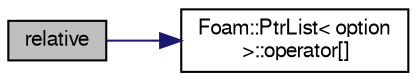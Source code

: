 digraph "relative"
{
  bgcolor="transparent";
  edge [fontname="FreeSans",fontsize="10",labelfontname="FreeSans",labelfontsize="10"];
  node [fontname="FreeSans",fontsize="10",shape=record];
  rankdir="LR";
  Node1376 [label="relative",height=0.2,width=0.4,color="black", fillcolor="grey75", style="filled", fontcolor="black"];
  Node1376 -> Node1377 [color="midnightblue",fontsize="10",style="solid",fontname="FreeSans"];
  Node1377 [label="Foam::PtrList\< option\l \>::operator[]",height=0.2,width=0.4,color="black",URL="$a25914.html#a92eab3a97cd59afdf63a26b0a90642a9",tooltip="Return element const reference. "];
}
